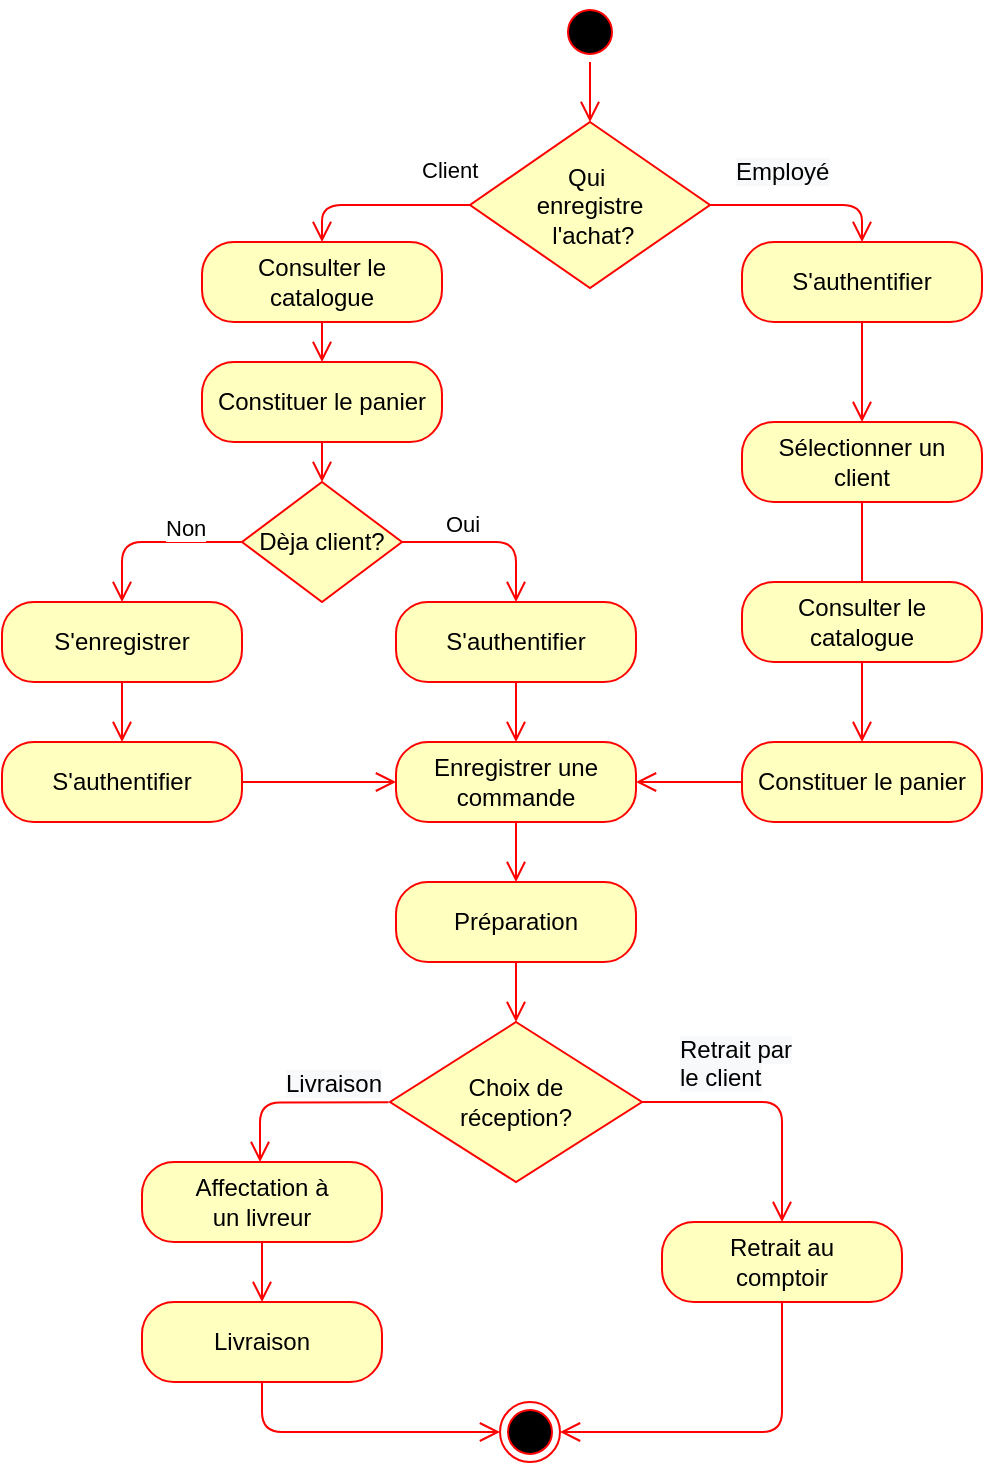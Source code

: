<mxfile version="12.8.8" type="github">
  <diagram id="C5RBs43oDa-KdzZeNtuy" name="Page-1">
    <mxGraphModel dx="786" dy="513" grid="1" gridSize="10" guides="1" tooltips="1" connect="1" arrows="1" fold="1" page="1" pageScale="1" pageWidth="827" pageHeight="1169" math="0" shadow="0">
      <root>
        <mxCell id="WIyWlLk6GJQsqaUBKTNV-0" />
        <mxCell id="WIyWlLk6GJQsqaUBKTNV-1" parent="WIyWlLk6GJQsqaUBKTNV-0" />
        <mxCell id="DZtqvsGBUFGNdlKDPb9Z-2" value="Consulter le catalogue" style="rounded=1;whiteSpace=wrap;html=1;arcSize=40;fontColor=#000000;fillColor=#ffffc0;strokeColor=#ff0000;" parent="WIyWlLk6GJQsqaUBKTNV-1" vertex="1">
          <mxGeometry x="200" y="150" width="120" height="40" as="geometry" />
        </mxCell>
        <mxCell id="DZtqvsGBUFGNdlKDPb9Z-3" value="" style="edgeStyle=orthogonalEdgeStyle;html=1;verticalAlign=bottom;endArrow=open;endSize=8;strokeColor=#ff0000;entryX=0.5;entryY=0;entryDx=0;entryDy=0;" parent="WIyWlLk6GJQsqaUBKTNV-1" source="DZtqvsGBUFGNdlKDPb9Z-2" target="DZtqvsGBUFGNdlKDPb9Z-4" edge="1">
          <mxGeometry relative="1" as="geometry">
            <mxPoint x="66" y="200" as="targetPoint" />
          </mxGeometry>
        </mxCell>
        <mxCell id="DZtqvsGBUFGNdlKDPb9Z-4" value="Constituer le panier" style="rounded=1;whiteSpace=wrap;html=1;arcSize=40;fontColor=#000000;fillColor=#ffffc0;strokeColor=#ff0000;" parent="WIyWlLk6GJQsqaUBKTNV-1" vertex="1">
          <mxGeometry x="200" y="210" width="120" height="40" as="geometry" />
        </mxCell>
        <mxCell id="DZtqvsGBUFGNdlKDPb9Z-5" value="" style="edgeStyle=orthogonalEdgeStyle;html=1;verticalAlign=bottom;endArrow=open;endSize=8;strokeColor=#ff0000;exitX=0.5;exitY=1;exitDx=0;exitDy=0;entryX=0.5;entryY=0;entryDx=0;entryDy=0;" parent="WIyWlLk6GJQsqaUBKTNV-1" source="DZtqvsGBUFGNdlKDPb9Z-4" target="DZtqvsGBUFGNdlKDPb9Z-9" edge="1">
          <mxGeometry relative="1" as="geometry">
            <mxPoint x="230" y="400" as="targetPoint" />
            <mxPoint x="510" y="450" as="sourcePoint" />
            <Array as="points" />
          </mxGeometry>
        </mxCell>
        <mxCell id="DZtqvsGBUFGNdlKDPb9Z-6" value="Qui&amp;nbsp;&lt;br&gt;enregistre&lt;br&gt;&amp;nbsp;l&#39;achat?" style="rhombus;whiteSpace=wrap;html=1;fillColor=#ffffc0;strokeColor=#ff0000;" parent="WIyWlLk6GJQsqaUBKTNV-1" vertex="1">
          <mxGeometry x="334" y="90" width="120" height="83" as="geometry" />
        </mxCell>
        <mxCell id="DZtqvsGBUFGNdlKDPb9Z-7" value="&lt;span style=&quot;font-size: 12px ; text-align: center ; white-space: normal ; background-color: rgb(248 , 249 , 250)&quot;&gt;Employé&lt;/span&gt;" style="edgeStyle=orthogonalEdgeStyle;html=1;align=left;verticalAlign=bottom;endArrow=open;endSize=8;strokeColor=#ff0000;entryX=0.5;entryY=0;entryDx=0;entryDy=0;" parent="WIyWlLk6GJQsqaUBKTNV-1" source="DZtqvsGBUFGNdlKDPb9Z-6" target="DZtqvsGBUFGNdlKDPb9Z-25" edge="1">
          <mxGeometry x="-0.781" y="9" relative="1" as="geometry">
            <mxPoint x="560" y="330" as="targetPoint" />
            <mxPoint y="1" as="offset" />
          </mxGeometry>
        </mxCell>
        <mxCell id="DZtqvsGBUFGNdlKDPb9Z-8" value="Client" style="edgeStyle=orthogonalEdgeStyle;html=1;align=left;verticalAlign=top;endArrow=open;endSize=8;strokeColor=#ff0000;exitX=0;exitY=0.5;exitDx=0;exitDy=0;entryX=0.5;entryY=0;entryDx=0;entryDy=0;" parent="WIyWlLk6GJQsqaUBKTNV-1" source="DZtqvsGBUFGNdlKDPb9Z-6" target="DZtqvsGBUFGNdlKDPb9Z-2" edge="1">
          <mxGeometry x="-0.426" y="-31" relative="1" as="geometry">
            <mxPoint x="260" y="160" as="targetPoint" />
            <mxPoint x="320" y="132" as="sourcePoint" />
            <Array as="points">
              <mxPoint x="260" y="132" />
            </Array>
            <mxPoint as="offset" />
          </mxGeometry>
        </mxCell>
        <mxCell id="DZtqvsGBUFGNdlKDPb9Z-9" value="Dèja client?" style="rhombus;whiteSpace=wrap;html=1;fillColor=#ffffc0;strokeColor=#ff0000;" parent="WIyWlLk6GJQsqaUBKTNV-1" vertex="1">
          <mxGeometry x="220" y="270" width="80" height="60" as="geometry" />
        </mxCell>
        <mxCell id="DZtqvsGBUFGNdlKDPb9Z-10" value="Oui" style="edgeStyle=orthogonalEdgeStyle;html=1;align=left;verticalAlign=bottom;endArrow=open;endSize=8;strokeColor=#ff0000;entryX=0.5;entryY=0;entryDx=0;entryDy=0;exitX=1;exitY=0.5;exitDx=0;exitDy=0;" parent="WIyWlLk6GJQsqaUBKTNV-1" source="DZtqvsGBUFGNdlKDPb9Z-9" target="DZtqvsGBUFGNdlKDPb9Z-18" edge="1">
          <mxGeometry x="-0.54" relative="1" as="geometry">
            <mxPoint x="350" y="510" as="targetPoint" />
            <mxPoint as="offset" />
          </mxGeometry>
        </mxCell>
        <mxCell id="DZtqvsGBUFGNdlKDPb9Z-11" value="Non" style="edgeStyle=orthogonalEdgeStyle;html=1;align=left;verticalAlign=top;endArrow=open;endSize=8;strokeColor=#ff0000;exitX=0;exitY=0.5;exitDx=0;exitDy=0;entryX=0.5;entryY=0;entryDx=0;entryDy=0;" parent="WIyWlLk6GJQsqaUBKTNV-1" source="DZtqvsGBUFGNdlKDPb9Z-9" target="DZtqvsGBUFGNdlKDPb9Z-12" edge="1">
          <mxGeometry x="-0.111" y="-20" relative="1" as="geometry">
            <mxPoint x="110" y="450" as="targetPoint" />
            <mxPoint x="210" y="480" as="sourcePoint" />
            <Array as="points">
              <mxPoint x="160" y="300" />
            </Array>
            <mxPoint as="offset" />
          </mxGeometry>
        </mxCell>
        <mxCell id="DZtqvsGBUFGNdlKDPb9Z-12" value="S&#39;enregistrer" style="rounded=1;whiteSpace=wrap;html=1;arcSize=40;fontColor=#000000;fillColor=#ffffc0;strokeColor=#ff0000;" parent="WIyWlLk6GJQsqaUBKTNV-1" vertex="1">
          <mxGeometry x="100" y="330" width="120" height="40" as="geometry" />
        </mxCell>
        <mxCell id="DZtqvsGBUFGNdlKDPb9Z-13" value="" style="edgeStyle=orthogonalEdgeStyle;html=1;verticalAlign=bottom;endArrow=open;endSize=8;strokeColor=#ff0000;entryX=0.5;entryY=0;entryDx=0;entryDy=0;" parent="WIyWlLk6GJQsqaUBKTNV-1" source="DZtqvsGBUFGNdlKDPb9Z-12" target="DZtqvsGBUFGNdlKDPb9Z-16" edge="1">
          <mxGeometry relative="1" as="geometry">
            <mxPoint x="30" y="630" as="targetPoint" />
          </mxGeometry>
        </mxCell>
        <mxCell id="DZtqvsGBUFGNdlKDPb9Z-16" value="S&#39;authentifier" style="rounded=1;whiteSpace=wrap;html=1;arcSize=40;fontColor=#000000;fillColor=#ffffc0;strokeColor=#ff0000;" parent="WIyWlLk6GJQsqaUBKTNV-1" vertex="1">
          <mxGeometry x="100" y="400" width="120" height="40" as="geometry" />
        </mxCell>
        <mxCell id="DZtqvsGBUFGNdlKDPb9Z-17" value="" style="edgeStyle=orthogonalEdgeStyle;html=1;verticalAlign=bottom;endArrow=open;endSize=8;strokeColor=#ff0000;entryX=0;entryY=0.5;entryDx=0;entryDy=0;" parent="WIyWlLk6GJQsqaUBKTNV-1" source="DZtqvsGBUFGNdlKDPb9Z-16" target="DZtqvsGBUFGNdlKDPb9Z-20" edge="1">
          <mxGeometry relative="1" as="geometry">
            <mxPoint x="240" y="620" as="targetPoint" />
          </mxGeometry>
        </mxCell>
        <mxCell id="DZtqvsGBUFGNdlKDPb9Z-18" value="S&#39;authentifier" style="rounded=1;whiteSpace=wrap;html=1;arcSize=40;fontColor=#000000;fillColor=#ffffc0;strokeColor=#ff0000;" parent="WIyWlLk6GJQsqaUBKTNV-1" vertex="1">
          <mxGeometry x="297" y="330" width="120" height="40" as="geometry" />
        </mxCell>
        <mxCell id="DZtqvsGBUFGNdlKDPb9Z-19" value="" style="edgeStyle=orthogonalEdgeStyle;html=1;verticalAlign=bottom;endArrow=open;endSize=8;strokeColor=#ff0000;entryX=0.5;entryY=0;entryDx=0;entryDy=0;" parent="WIyWlLk6GJQsqaUBKTNV-1" source="DZtqvsGBUFGNdlKDPb9Z-18" target="DZtqvsGBUFGNdlKDPb9Z-20" edge="1">
          <mxGeometry relative="1" as="geometry">
            <mxPoint x="354" y="570" as="targetPoint" />
          </mxGeometry>
        </mxCell>
        <mxCell id="DZtqvsGBUFGNdlKDPb9Z-20" value="Enregistrer une commande" style="rounded=1;whiteSpace=wrap;html=1;arcSize=40;fontColor=#000000;fillColor=#ffffc0;strokeColor=#ff0000;" parent="WIyWlLk6GJQsqaUBKTNV-1" vertex="1">
          <mxGeometry x="297" y="400" width="120" height="40" as="geometry" />
        </mxCell>
        <mxCell id="DZtqvsGBUFGNdlKDPb9Z-21" value="" style="edgeStyle=orthogonalEdgeStyle;html=1;verticalAlign=bottom;endArrow=open;endSize=8;strokeColor=#ff0000;entryX=0.5;entryY=0;entryDx=0;entryDy=0;" parent="WIyWlLk6GJQsqaUBKTNV-1" source="DZtqvsGBUFGNdlKDPb9Z-20" target="DZtqvsGBUFGNdlKDPb9Z-23" edge="1">
          <mxGeometry relative="1" as="geometry">
            <mxPoint x="354" y="590" as="targetPoint" />
          </mxGeometry>
        </mxCell>
        <mxCell id="DZtqvsGBUFGNdlKDPb9Z-23" value="Préparation" style="rounded=1;whiteSpace=wrap;html=1;arcSize=40;fontColor=#000000;fillColor=#ffffc0;strokeColor=#ff0000;" parent="WIyWlLk6GJQsqaUBKTNV-1" vertex="1">
          <mxGeometry x="297" y="470" width="120" height="40" as="geometry" />
        </mxCell>
        <mxCell id="DZtqvsGBUFGNdlKDPb9Z-24" value="" style="edgeStyle=orthogonalEdgeStyle;html=1;verticalAlign=bottom;endArrow=open;endSize=8;strokeColor=#ff0000;entryX=0.5;entryY=0;entryDx=0;entryDy=0;" parent="WIyWlLk6GJQsqaUBKTNV-1" source="DZtqvsGBUFGNdlKDPb9Z-23" target="DZtqvsGBUFGNdlKDPb9Z-27" edge="1">
          <mxGeometry relative="1" as="geometry">
            <mxPoint x="210" y="850" as="targetPoint" />
          </mxGeometry>
        </mxCell>
        <mxCell id="DZtqvsGBUFGNdlKDPb9Z-25" value="S&#39;authentifier" style="rounded=1;whiteSpace=wrap;html=1;arcSize=40;fontColor=#000000;fillColor=#ffffc0;strokeColor=#ff0000;" parent="WIyWlLk6GJQsqaUBKTNV-1" vertex="1">
          <mxGeometry x="470" y="150" width="120" height="40" as="geometry" />
        </mxCell>
        <mxCell id="DZtqvsGBUFGNdlKDPb9Z-26" value="" style="edgeStyle=orthogonalEdgeStyle;html=1;verticalAlign=bottom;endArrow=open;endSize=8;strokeColor=#ff0000;entryX=0.5;entryY=0;entryDx=0;entryDy=0;" parent="WIyWlLk6GJQsqaUBKTNV-1" source="DZtqvsGBUFGNdlKDPb9Z-25" target="DZtqvsGBUFGNdlKDPb9Z-40" edge="1">
          <mxGeometry relative="1" as="geometry">
            <mxPoint x="694" y="420" as="targetPoint" />
          </mxGeometry>
        </mxCell>
        <mxCell id="DZtqvsGBUFGNdlKDPb9Z-27" value="Choix de&lt;br&gt;réception?" style="rhombus;whiteSpace=wrap;html=1;fillColor=#ffffc0;strokeColor=#ff0000;" parent="WIyWlLk6GJQsqaUBKTNV-1" vertex="1">
          <mxGeometry x="294" y="540" width="126" height="80" as="geometry" />
        </mxCell>
        <mxCell id="DZtqvsGBUFGNdlKDPb9Z-28" value="&lt;span style=&quot;font-size: 12px ; text-align: center ; white-space: normal ; background-color: rgb(248 , 249 , 250)&quot;&gt;Livraison&lt;/span&gt;" style="edgeStyle=orthogonalEdgeStyle;html=1;align=left;verticalAlign=bottom;endArrow=open;endSize=8;strokeColor=#ff0000;entryX=0.5;entryY=0;entryDx=0;entryDy=0;exitX=-0.006;exitY=0.502;exitDx=0;exitDy=0;exitPerimeter=0;" parent="WIyWlLk6GJQsqaUBKTNV-1" source="DZtqvsGBUFGNdlKDPb9Z-27" edge="1">
          <mxGeometry x="0.132" relative="1" as="geometry">
            <mxPoint x="229.0" y="610" as="targetPoint" />
            <mxPoint x="280" y="580" as="sourcePoint" />
            <Array as="points">
              <mxPoint x="229" y="580" />
            </Array>
            <mxPoint as="offset" />
          </mxGeometry>
        </mxCell>
        <mxCell id="DZtqvsGBUFGNdlKDPb9Z-29" value="&lt;span style=&quot;font-size: 12px ; text-align: center ; white-space: normal ; background-color: rgb(248 , 249 , 250)&quot;&gt;Retrait&amp;nbsp;&lt;/span&gt;&lt;span style=&quot;font-size: 12px ; text-align: center ; white-space: normal ; background-color: rgb(248 , 249 , 250)&quot;&gt;par le client&lt;/span&gt;" style="edgeStyle=orthogonalEdgeStyle;html=1;align=left;verticalAlign=top;endArrow=open;endSize=8;strokeColor=#ff0000;" parent="WIyWlLk6GJQsqaUBKTNV-1" source="DZtqvsGBUFGNdlKDPb9Z-27" target="DZtqvsGBUFGNdlKDPb9Z-32" edge="1">
          <mxGeometry x="-0.75" y="40" relative="1" as="geometry">
            <mxPoint x="576" y="850" as="targetPoint" />
            <mxPoint as="offset" />
          </mxGeometry>
        </mxCell>
        <mxCell id="DZtqvsGBUFGNdlKDPb9Z-30" value="Affectation à&lt;br&gt;un livreur" style="rounded=1;whiteSpace=wrap;html=1;arcSize=40;fontColor=#000000;fillColor=#ffffc0;strokeColor=#ff0000;" parent="WIyWlLk6GJQsqaUBKTNV-1" vertex="1">
          <mxGeometry x="170" y="610" width="120" height="40" as="geometry" />
        </mxCell>
        <mxCell id="DZtqvsGBUFGNdlKDPb9Z-31" value="" style="edgeStyle=orthogonalEdgeStyle;html=1;verticalAlign=bottom;endArrow=open;endSize=8;strokeColor=#ff0000;entryX=0.5;entryY=0;entryDx=0;entryDy=0;" parent="WIyWlLk6GJQsqaUBKTNV-1" source="DZtqvsGBUFGNdlKDPb9Z-30" target="DZtqvsGBUFGNdlKDPb9Z-34" edge="1">
          <mxGeometry relative="1" as="geometry">
            <mxPoint x="140" y="1040" as="targetPoint" />
          </mxGeometry>
        </mxCell>
        <mxCell id="DZtqvsGBUFGNdlKDPb9Z-32" value="Retrait au&lt;br&gt;comptoir" style="rounded=1;whiteSpace=wrap;html=1;arcSize=40;fontColor=#000000;fillColor=#ffffc0;strokeColor=#ff0000;" parent="WIyWlLk6GJQsqaUBKTNV-1" vertex="1">
          <mxGeometry x="430" y="640" width="120" height="40" as="geometry" />
        </mxCell>
        <mxCell id="DZtqvsGBUFGNdlKDPb9Z-33" value="" style="edgeStyle=orthogonalEdgeStyle;html=1;verticalAlign=bottom;endArrow=open;endSize=8;strokeColor=#ff0000;entryX=1;entryY=0.5;entryDx=0;entryDy=0;exitX=0.5;exitY=1;exitDx=0;exitDy=0;" parent="WIyWlLk6GJQsqaUBKTNV-1" source="DZtqvsGBUFGNdlKDPb9Z-32" target="DZtqvsGBUFGNdlKDPb9Z-36" edge="1">
          <mxGeometry relative="1" as="geometry">
            <mxPoint x="660" y="1090" as="targetPoint" />
            <Array as="points">
              <mxPoint x="490" y="745" />
            </Array>
          </mxGeometry>
        </mxCell>
        <mxCell id="DZtqvsGBUFGNdlKDPb9Z-34" value="Livraison" style="rounded=1;whiteSpace=wrap;html=1;arcSize=40;fontColor=#000000;fillColor=#ffffc0;strokeColor=#ff0000;" parent="WIyWlLk6GJQsqaUBKTNV-1" vertex="1">
          <mxGeometry x="170" y="680" width="120" height="40" as="geometry" />
        </mxCell>
        <mxCell id="DZtqvsGBUFGNdlKDPb9Z-35" value="" style="edgeStyle=orthogonalEdgeStyle;html=1;verticalAlign=bottom;endArrow=open;endSize=8;strokeColor=#ff0000;entryX=0;entryY=0.5;entryDx=0;entryDy=0;exitX=0.5;exitY=1;exitDx=0;exitDy=0;" parent="WIyWlLk6GJQsqaUBKTNV-1" source="DZtqvsGBUFGNdlKDPb9Z-34" target="DZtqvsGBUFGNdlKDPb9Z-36" edge="1">
          <mxGeometry relative="1" as="geometry">
            <mxPoint x="340" y="1100" as="targetPoint" />
          </mxGeometry>
        </mxCell>
        <mxCell id="DZtqvsGBUFGNdlKDPb9Z-36" value="" style="ellipse;html=1;shape=endState;fillColor=#000000;strokeColor=#ff0000;" parent="WIyWlLk6GJQsqaUBKTNV-1" vertex="1">
          <mxGeometry x="349" y="730" width="30" height="30" as="geometry" />
        </mxCell>
        <mxCell id="DZtqvsGBUFGNdlKDPb9Z-38" value="" style="ellipse;html=1;shape=startState;fillColor=#000000;strokeColor=#ff0000;" parent="WIyWlLk6GJQsqaUBKTNV-1" vertex="1">
          <mxGeometry x="379" y="30" width="30" height="30" as="geometry" />
        </mxCell>
        <mxCell id="DZtqvsGBUFGNdlKDPb9Z-39" value="" style="edgeStyle=orthogonalEdgeStyle;html=1;verticalAlign=bottom;endArrow=open;endSize=8;strokeColor=#ff0000;entryX=0.5;entryY=0;entryDx=0;entryDy=0;" parent="WIyWlLk6GJQsqaUBKTNV-1" source="DZtqvsGBUFGNdlKDPb9Z-38" target="DZtqvsGBUFGNdlKDPb9Z-6" edge="1">
          <mxGeometry relative="1" as="geometry">
            <mxPoint x="394" y="170" as="targetPoint" />
          </mxGeometry>
        </mxCell>
        <mxCell id="DZtqvsGBUFGNdlKDPb9Z-40" value="Sélectionner un&lt;br&gt;client" style="rounded=1;whiteSpace=wrap;html=1;arcSize=40;fontColor=#000000;fillColor=#ffffc0;strokeColor=#ff0000;" parent="WIyWlLk6GJQsqaUBKTNV-1" vertex="1">
          <mxGeometry x="470" y="240" width="120" height="40" as="geometry" />
        </mxCell>
        <mxCell id="DZtqvsGBUFGNdlKDPb9Z-41" value="" style="edgeStyle=orthogonalEdgeStyle;html=1;verticalAlign=bottom;endArrow=open;endSize=8;strokeColor=#ff0000;exitX=0.5;exitY=1;exitDx=0;exitDy=0;entryX=0.5;entryY=0;entryDx=0;entryDy=0;" parent="WIyWlLk6GJQsqaUBKTNV-1" source="DZtqvsGBUFGNdlKDPb9Z-40" target="DZtqvsGBUFGNdlKDPb9Z-44" edge="1">
          <mxGeometry relative="1" as="geometry">
            <mxPoint x="660" y="370" as="targetPoint" />
            <Array as="points">
              <mxPoint x="530" y="330" />
              <mxPoint x="530" y="330" />
            </Array>
          </mxGeometry>
        </mxCell>
        <mxCell id="DZtqvsGBUFGNdlKDPb9Z-44" value="Consulter le catalogue" style="rounded=1;whiteSpace=wrap;html=1;arcSize=40;fontColor=#000000;fillColor=#ffffc0;strokeColor=#ff0000;" parent="WIyWlLk6GJQsqaUBKTNV-1" vertex="1">
          <mxGeometry x="470" y="320" width="120" height="40" as="geometry" />
        </mxCell>
        <mxCell id="DZtqvsGBUFGNdlKDPb9Z-45" value="" style="edgeStyle=orthogonalEdgeStyle;html=1;verticalAlign=bottom;endArrow=open;endSize=8;strokeColor=#ff0000;entryX=0.5;entryY=0;entryDx=0;entryDy=0;" parent="WIyWlLk6GJQsqaUBKTNV-1" source="DZtqvsGBUFGNdlKDPb9Z-44" target="DZtqvsGBUFGNdlKDPb9Z-46" edge="1">
          <mxGeometry relative="1" as="geometry">
            <mxPoint x="430" y="330" as="targetPoint" />
          </mxGeometry>
        </mxCell>
        <mxCell id="DZtqvsGBUFGNdlKDPb9Z-46" value="Constituer le panier" style="rounded=1;whiteSpace=wrap;html=1;arcSize=40;fontColor=#000000;fillColor=#ffffc0;strokeColor=#ff0000;" parent="WIyWlLk6GJQsqaUBKTNV-1" vertex="1">
          <mxGeometry x="470" y="400" width="120" height="40" as="geometry" />
        </mxCell>
        <mxCell id="DZtqvsGBUFGNdlKDPb9Z-47" value="" style="edgeStyle=orthogonalEdgeStyle;html=1;verticalAlign=bottom;endArrow=open;endSize=8;strokeColor=#ff0000;exitX=0;exitY=0.5;exitDx=0;exitDy=0;entryX=1;entryY=0.5;entryDx=0;entryDy=0;" parent="WIyWlLk6GJQsqaUBKTNV-1" source="DZtqvsGBUFGNdlKDPb9Z-46" target="DZtqvsGBUFGNdlKDPb9Z-20" edge="1">
          <mxGeometry relative="1" as="geometry">
            <mxPoint x="430" y="560" as="targetPoint" />
            <mxPoint x="710" y="580" as="sourcePoint" />
            <Array as="points">
              <mxPoint x="450" y="420" />
              <mxPoint x="450" y="420" />
            </Array>
          </mxGeometry>
        </mxCell>
      </root>
    </mxGraphModel>
  </diagram>
</mxfile>
